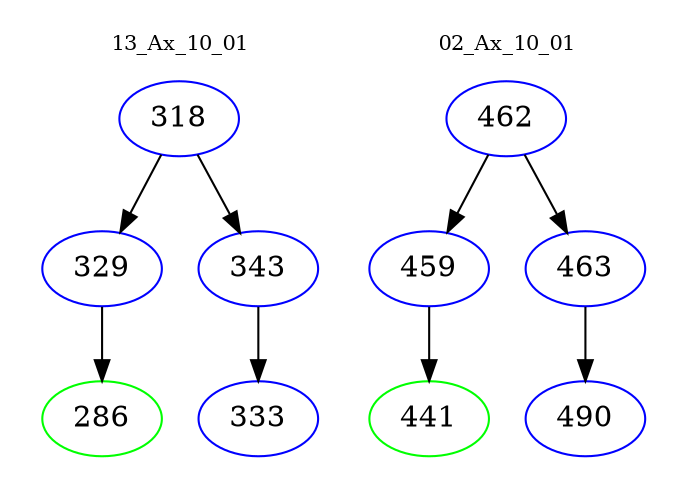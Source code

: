 digraph{
subgraph cluster_0 {
color = white
label = "13_Ax_10_01";
fontsize=10;
T0_318 [label="318", color="blue"]
T0_318 -> T0_329 [color="black"]
T0_329 [label="329", color="blue"]
T0_329 -> T0_286 [color="black"]
T0_286 [label="286", color="green"]
T0_318 -> T0_343 [color="black"]
T0_343 [label="343", color="blue"]
T0_343 -> T0_333 [color="black"]
T0_333 [label="333", color="blue"]
}
subgraph cluster_1 {
color = white
label = "02_Ax_10_01";
fontsize=10;
T1_462 [label="462", color="blue"]
T1_462 -> T1_459 [color="black"]
T1_459 [label="459", color="blue"]
T1_459 -> T1_441 [color="black"]
T1_441 [label="441", color="green"]
T1_462 -> T1_463 [color="black"]
T1_463 [label="463", color="blue"]
T1_463 -> T1_490 [color="black"]
T1_490 [label="490", color="blue"]
}
}
